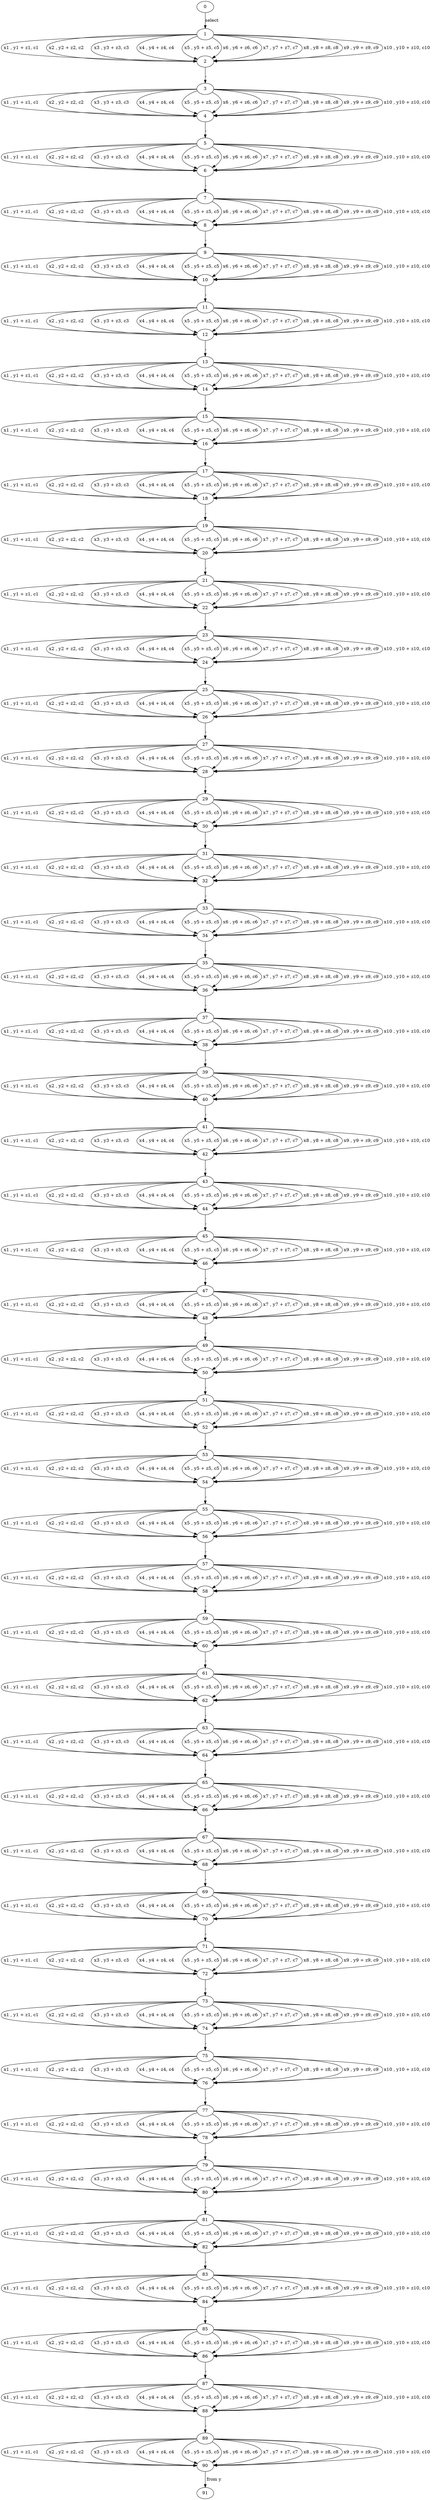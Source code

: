 digraph G {
0 ;
1 ;
2 ;
3 ;
4 ;
5 ;
6 ;
7 ;
8 ;
9 ;
10 ;
11 ;
12 ;
13 ;
14 ;
15 ;
16 ;
17 ;
18 ;
19 ;
20 ;
21 ;
22 ;
23 ;
24 ;
25 ;
26 ;
27 ;
28 ;
29 ;
30 ;
31 ;
32 ;
33 ;
34 ;
35 ;
36 ;
37 ;
38 ;
39 ;
40 ;
41 ;
42 ;
43 ;
44 ;
45 ;
46 ;
47 ;
48 ;
49 ;
50 ;
51 ;
52 ;
53 ;
54 ;
55 ;
56 ;
57 ;
58 ;
59 ;
60 ;
61 ;
62 ;
63 ;
64 ;
65 ;
66 ;
67 ;
68 ;
69 ;
70 ;
71 ;
72 ;
73 ;
74 ;
75 ;
76 ;
77 ;
78 ;
79 ;
80 ;
81 ;
82 ;
83 ;
84 ;
85 ;
86 ;
87 ;
88 ;
89 ;
90 ;
91 ;
0 -> 1 [ label="select "];
1 -> 2 [ label=" x1 , y1 + z1, c1 "];
1 -> 2 [ label=" x2 , y2 + z2, c2 "];
1 -> 2 [ label=" x3 , y3 + z3, c3 "];
1 -> 2 [ label=" x4 , y4 + z4, c4 "];
1 -> 2 [ label=" x5 , y5 + z5, c5 "];
1 -> 2 [ label=" x6 , y6 + z6, c6 "];
1 -> 2 [ label=" x7 , y7 + z7, c7 "];
1 -> 2 [ label=" x8 , y8 + z8, c8 "];
1 -> 2 [ label=" x9 , y9 + z9, c9 "];
1 -> 2 [ label=" x10 , y10 + z10, c10 "];
2 -> 3 [ label=","];
3 -> 4 [ label=" x1 , y1 + z1, c1 "];
3 -> 4 [ label=" x2 , y2 + z2, c2 "];
3 -> 4 [ label=" x3 , y3 + z3, c3 "];
3 -> 4 [ label=" x4 , y4 + z4, c4 "];
3 -> 4 [ label=" x5 , y5 + z5, c5 "];
3 -> 4 [ label=" x6 , y6 + z6, c6 "];
3 -> 4 [ label=" x7 , y7 + z7, c7 "];
3 -> 4 [ label=" x8 , y8 + z8, c8 "];
3 -> 4 [ label=" x9 , y9 + z9, c9 "];
3 -> 4 [ label=" x10 , y10 + z10, c10 "];
4 -> 5 [ label=","];
5 -> 6 [ label=" x1 , y1 + z1, c1 "];
5 -> 6 [ label=" x2 , y2 + z2, c2 "];
5 -> 6 [ label=" x3 , y3 + z3, c3 "];
5 -> 6 [ label=" x4 , y4 + z4, c4 "];
5 -> 6 [ label=" x5 , y5 + z5, c5 "];
5 -> 6 [ label=" x6 , y6 + z6, c6 "];
5 -> 6 [ label=" x7 , y7 + z7, c7 "];
5 -> 6 [ label=" x8 , y8 + z8, c8 "];
5 -> 6 [ label=" x9 , y9 + z9, c9 "];
5 -> 6 [ label=" x10 , y10 + z10, c10 "];
6 -> 7 [ label=","];
7 -> 8 [ label=" x1 , y1 + z1, c1 "];
7 -> 8 [ label=" x2 , y2 + z2, c2 "];
7 -> 8 [ label=" x3 , y3 + z3, c3 "];
7 -> 8 [ label=" x4 , y4 + z4, c4 "];
7 -> 8 [ label=" x5 , y5 + z5, c5 "];
7 -> 8 [ label=" x6 , y6 + z6, c6 "];
7 -> 8 [ label=" x7 , y7 + z7, c7 "];
7 -> 8 [ label=" x8 , y8 + z8, c8 "];
7 -> 8 [ label=" x9 , y9 + z9, c9 "];
7 -> 8 [ label=" x10 , y10 + z10, c10 "];
8 -> 9 [ label=","];
9 -> 10 [ label=" x1 , y1 + z1, c1 "];
9 -> 10 [ label=" x2 , y2 + z2, c2 "];
9 -> 10 [ label=" x3 , y3 + z3, c3 "];
9 -> 10 [ label=" x4 , y4 + z4, c4 "];
9 -> 10 [ label=" x5 , y5 + z5, c5 "];
9 -> 10 [ label=" x6 , y6 + z6, c6 "];
9 -> 10 [ label=" x7 , y7 + z7, c7 "];
9 -> 10 [ label=" x8 , y8 + z8, c8 "];
9 -> 10 [ label=" x9 , y9 + z9, c9 "];
9 -> 10 [ label=" x10 , y10 + z10, c10 "];
10 -> 11 [ label=","];
11 -> 12 [ label=" x1 , y1 + z1, c1 "];
11 -> 12 [ label=" x2 , y2 + z2, c2 "];
11 -> 12 [ label=" x3 , y3 + z3, c3 "];
11 -> 12 [ label=" x4 , y4 + z4, c4 "];
11 -> 12 [ label=" x5 , y5 + z5, c5 "];
11 -> 12 [ label=" x6 , y6 + z6, c6 "];
11 -> 12 [ label=" x7 , y7 + z7, c7 "];
11 -> 12 [ label=" x8 , y8 + z8, c8 "];
11 -> 12 [ label=" x9 , y9 + z9, c9 "];
11 -> 12 [ label=" x10 , y10 + z10, c10 "];
12 -> 13 [ label=","];
13 -> 14 [ label=" x1 , y1 + z1, c1 "];
13 -> 14 [ label=" x2 , y2 + z2, c2 "];
13 -> 14 [ label=" x3 , y3 + z3, c3 "];
13 -> 14 [ label=" x4 , y4 + z4, c4 "];
13 -> 14 [ label=" x5 , y5 + z5, c5 "];
13 -> 14 [ label=" x6 , y6 + z6, c6 "];
13 -> 14 [ label=" x7 , y7 + z7, c7 "];
13 -> 14 [ label=" x8 , y8 + z8, c8 "];
13 -> 14 [ label=" x9 , y9 + z9, c9 "];
13 -> 14 [ label=" x10 , y10 + z10, c10 "];
14 -> 15 [ label=","];
15 -> 16 [ label=" x1 , y1 + z1, c1 "];
15 -> 16 [ label=" x2 , y2 + z2, c2 "];
15 -> 16 [ label=" x3 , y3 + z3, c3 "];
15 -> 16 [ label=" x4 , y4 + z4, c4 "];
15 -> 16 [ label=" x5 , y5 + z5, c5 "];
15 -> 16 [ label=" x6 , y6 + z6, c6 "];
15 -> 16 [ label=" x7 , y7 + z7, c7 "];
15 -> 16 [ label=" x8 , y8 + z8, c8 "];
15 -> 16 [ label=" x9 , y9 + z9, c9 "];
15 -> 16 [ label=" x10 , y10 + z10, c10 "];
16 -> 17 [ label=","];
17 -> 18 [ label=" x1 , y1 + z1, c1 "];
17 -> 18 [ label=" x2 , y2 + z2, c2 "];
17 -> 18 [ label=" x3 , y3 + z3, c3 "];
17 -> 18 [ label=" x4 , y4 + z4, c4 "];
17 -> 18 [ label=" x5 , y5 + z5, c5 "];
17 -> 18 [ label=" x6 , y6 + z6, c6 "];
17 -> 18 [ label=" x7 , y7 + z7, c7 "];
17 -> 18 [ label=" x8 , y8 + z8, c8 "];
17 -> 18 [ label=" x9 , y9 + z9, c9 "];
17 -> 18 [ label=" x10 , y10 + z10, c10 "];
18 -> 19 [ label=","];
19 -> 20 [ label=" x1 , y1 + z1, c1 "];
19 -> 20 [ label=" x2 , y2 + z2, c2 "];
19 -> 20 [ label=" x3 , y3 + z3, c3 "];
19 -> 20 [ label=" x4 , y4 + z4, c4 "];
19 -> 20 [ label=" x5 , y5 + z5, c5 "];
19 -> 20 [ label=" x6 , y6 + z6, c6 "];
19 -> 20 [ label=" x7 , y7 + z7, c7 "];
19 -> 20 [ label=" x8 , y8 + z8, c8 "];
19 -> 20 [ label=" x9 , y9 + z9, c9 "];
19 -> 20 [ label=" x10 , y10 + z10, c10 "];
20 -> 21 [ label=","];
21 -> 22 [ label=" x1 , y1 + z1, c1 "];
21 -> 22 [ label=" x2 , y2 + z2, c2 "];
21 -> 22 [ label=" x3 , y3 + z3, c3 "];
21 -> 22 [ label=" x4 , y4 + z4, c4 "];
21 -> 22 [ label=" x5 , y5 + z5, c5 "];
21 -> 22 [ label=" x6 , y6 + z6, c6 "];
21 -> 22 [ label=" x7 , y7 + z7, c7 "];
21 -> 22 [ label=" x8 , y8 + z8, c8 "];
21 -> 22 [ label=" x9 , y9 + z9, c9 "];
21 -> 22 [ label=" x10 , y10 + z10, c10 "];
22 -> 23 [ label=","];
23 -> 24 [ label=" x1 , y1 + z1, c1 "];
23 -> 24 [ label=" x2 , y2 + z2, c2 "];
23 -> 24 [ label=" x3 , y3 + z3, c3 "];
23 -> 24 [ label=" x4 , y4 + z4, c4 "];
23 -> 24 [ label=" x5 , y5 + z5, c5 "];
23 -> 24 [ label=" x6 , y6 + z6, c6 "];
23 -> 24 [ label=" x7 , y7 + z7, c7 "];
23 -> 24 [ label=" x8 , y8 + z8, c8 "];
23 -> 24 [ label=" x9 , y9 + z9, c9 "];
23 -> 24 [ label=" x10 , y10 + z10, c10 "];
24 -> 25 [ label=","];
25 -> 26 [ label=" x1 , y1 + z1, c1 "];
25 -> 26 [ label=" x2 , y2 + z2, c2 "];
25 -> 26 [ label=" x3 , y3 + z3, c3 "];
25 -> 26 [ label=" x4 , y4 + z4, c4 "];
25 -> 26 [ label=" x5 , y5 + z5, c5 "];
25 -> 26 [ label=" x6 , y6 + z6, c6 "];
25 -> 26 [ label=" x7 , y7 + z7, c7 "];
25 -> 26 [ label=" x8 , y8 + z8, c8 "];
25 -> 26 [ label=" x9 , y9 + z9, c9 "];
25 -> 26 [ label=" x10 , y10 + z10, c10 "];
26 -> 27 [ label=","];
27 -> 28 [ label=" x1 , y1 + z1, c1 "];
27 -> 28 [ label=" x2 , y2 + z2, c2 "];
27 -> 28 [ label=" x3 , y3 + z3, c3 "];
27 -> 28 [ label=" x4 , y4 + z4, c4 "];
27 -> 28 [ label=" x5 , y5 + z5, c5 "];
27 -> 28 [ label=" x6 , y6 + z6, c6 "];
27 -> 28 [ label=" x7 , y7 + z7, c7 "];
27 -> 28 [ label=" x8 , y8 + z8, c8 "];
27 -> 28 [ label=" x9 , y9 + z9, c9 "];
27 -> 28 [ label=" x10 , y10 + z10, c10 "];
28 -> 29 [ label=","];
29 -> 30 [ label=" x1 , y1 + z1, c1 "];
29 -> 30 [ label=" x2 , y2 + z2, c2 "];
29 -> 30 [ label=" x3 , y3 + z3, c3 "];
29 -> 30 [ label=" x4 , y4 + z4, c4 "];
29 -> 30 [ label=" x5 , y5 + z5, c5 "];
29 -> 30 [ label=" x6 , y6 + z6, c6 "];
29 -> 30 [ label=" x7 , y7 + z7, c7 "];
29 -> 30 [ label=" x8 , y8 + z8, c8 "];
29 -> 30 [ label=" x9 , y9 + z9, c9 "];
29 -> 30 [ label=" x10 , y10 + z10, c10 "];
30 -> 31 [ label=","];
31 -> 32 [ label=" x1 , y1 + z1, c1 "];
31 -> 32 [ label=" x2 , y2 + z2, c2 "];
31 -> 32 [ label=" x3 , y3 + z3, c3 "];
31 -> 32 [ label=" x4 , y4 + z4, c4 "];
31 -> 32 [ label=" x5 , y5 + z5, c5 "];
31 -> 32 [ label=" x6 , y6 + z6, c6 "];
31 -> 32 [ label=" x7 , y7 + z7, c7 "];
31 -> 32 [ label=" x8 , y8 + z8, c8 "];
31 -> 32 [ label=" x9 , y9 + z9, c9 "];
31 -> 32 [ label=" x10 , y10 + z10, c10 "];
32 -> 33 [ label=","];
33 -> 34 [ label=" x1 , y1 + z1, c1 "];
33 -> 34 [ label=" x2 , y2 + z2, c2 "];
33 -> 34 [ label=" x3 , y3 + z3, c3 "];
33 -> 34 [ label=" x4 , y4 + z4, c4 "];
33 -> 34 [ label=" x5 , y5 + z5, c5 "];
33 -> 34 [ label=" x6 , y6 + z6, c6 "];
33 -> 34 [ label=" x7 , y7 + z7, c7 "];
33 -> 34 [ label=" x8 , y8 + z8, c8 "];
33 -> 34 [ label=" x9 , y9 + z9, c9 "];
33 -> 34 [ label=" x10 , y10 + z10, c10 "];
34 -> 35 [ label=","];
35 -> 36 [ label=" x1 , y1 + z1, c1 "];
35 -> 36 [ label=" x2 , y2 + z2, c2 "];
35 -> 36 [ label=" x3 , y3 + z3, c3 "];
35 -> 36 [ label=" x4 , y4 + z4, c4 "];
35 -> 36 [ label=" x5 , y5 + z5, c5 "];
35 -> 36 [ label=" x6 , y6 + z6, c6 "];
35 -> 36 [ label=" x7 , y7 + z7, c7 "];
35 -> 36 [ label=" x8 , y8 + z8, c8 "];
35 -> 36 [ label=" x9 , y9 + z9, c9 "];
35 -> 36 [ label=" x10 , y10 + z10, c10 "];
36 -> 37 [ label=","];
37 -> 38 [ label=" x1 , y1 + z1, c1 "];
37 -> 38 [ label=" x2 , y2 + z2, c2 "];
37 -> 38 [ label=" x3 , y3 + z3, c3 "];
37 -> 38 [ label=" x4 , y4 + z4, c4 "];
37 -> 38 [ label=" x5 , y5 + z5, c5 "];
37 -> 38 [ label=" x6 , y6 + z6, c6 "];
37 -> 38 [ label=" x7 , y7 + z7, c7 "];
37 -> 38 [ label=" x8 , y8 + z8, c8 "];
37 -> 38 [ label=" x9 , y9 + z9, c9 "];
37 -> 38 [ label=" x10 , y10 + z10, c10 "];
38 -> 39 [ label=","];
39 -> 40 [ label=" x1 , y1 + z1, c1 "];
39 -> 40 [ label=" x2 , y2 + z2, c2 "];
39 -> 40 [ label=" x3 , y3 + z3, c3 "];
39 -> 40 [ label=" x4 , y4 + z4, c4 "];
39 -> 40 [ label=" x5 , y5 + z5, c5 "];
39 -> 40 [ label=" x6 , y6 + z6, c6 "];
39 -> 40 [ label=" x7 , y7 + z7, c7 "];
39 -> 40 [ label=" x8 , y8 + z8, c8 "];
39 -> 40 [ label=" x9 , y9 + z9, c9 "];
39 -> 40 [ label=" x10 , y10 + z10, c10 "];
40 -> 41 [ label=","];
41 -> 42 [ label=" x1 , y1 + z1, c1 "];
41 -> 42 [ label=" x2 , y2 + z2, c2 "];
41 -> 42 [ label=" x3 , y3 + z3, c3 "];
41 -> 42 [ label=" x4 , y4 + z4, c4 "];
41 -> 42 [ label=" x5 , y5 + z5, c5 "];
41 -> 42 [ label=" x6 , y6 + z6, c6 "];
41 -> 42 [ label=" x7 , y7 + z7, c7 "];
41 -> 42 [ label=" x8 , y8 + z8, c8 "];
41 -> 42 [ label=" x9 , y9 + z9, c9 "];
41 -> 42 [ label=" x10 , y10 + z10, c10 "];
42 -> 43 [ label=","];
43 -> 44 [ label=" x1 , y1 + z1, c1 "];
43 -> 44 [ label=" x2 , y2 + z2, c2 "];
43 -> 44 [ label=" x3 , y3 + z3, c3 "];
43 -> 44 [ label=" x4 , y4 + z4, c4 "];
43 -> 44 [ label=" x5 , y5 + z5, c5 "];
43 -> 44 [ label=" x6 , y6 + z6, c6 "];
43 -> 44 [ label=" x7 , y7 + z7, c7 "];
43 -> 44 [ label=" x8 , y8 + z8, c8 "];
43 -> 44 [ label=" x9 , y9 + z9, c9 "];
43 -> 44 [ label=" x10 , y10 + z10, c10 "];
44 -> 45 [ label=","];
45 -> 46 [ label=" x1 , y1 + z1, c1 "];
45 -> 46 [ label=" x2 , y2 + z2, c2 "];
45 -> 46 [ label=" x3 , y3 + z3, c3 "];
45 -> 46 [ label=" x4 , y4 + z4, c4 "];
45 -> 46 [ label=" x5 , y5 + z5, c5 "];
45 -> 46 [ label=" x6 , y6 + z6, c6 "];
45 -> 46 [ label=" x7 , y7 + z7, c7 "];
45 -> 46 [ label=" x8 , y8 + z8, c8 "];
45 -> 46 [ label=" x9 , y9 + z9, c9 "];
45 -> 46 [ label=" x10 , y10 + z10, c10 "];
46 -> 47 [ label=","];
47 -> 48 [ label=" x1 , y1 + z1, c1 "];
47 -> 48 [ label=" x2 , y2 + z2, c2 "];
47 -> 48 [ label=" x3 , y3 + z3, c3 "];
47 -> 48 [ label=" x4 , y4 + z4, c4 "];
47 -> 48 [ label=" x5 , y5 + z5, c5 "];
47 -> 48 [ label=" x6 , y6 + z6, c6 "];
47 -> 48 [ label=" x7 , y7 + z7, c7 "];
47 -> 48 [ label=" x8 , y8 + z8, c8 "];
47 -> 48 [ label=" x9 , y9 + z9, c9 "];
47 -> 48 [ label=" x10 , y10 + z10, c10 "];
48 -> 49 [ label=","];
49 -> 50 [ label=" x1 , y1 + z1, c1 "];
49 -> 50 [ label=" x2 , y2 + z2, c2 "];
49 -> 50 [ label=" x3 , y3 + z3, c3 "];
49 -> 50 [ label=" x4 , y4 + z4, c4 "];
49 -> 50 [ label=" x5 , y5 + z5, c5 "];
49 -> 50 [ label=" x6 , y6 + z6, c6 "];
49 -> 50 [ label=" x7 , y7 + z7, c7 "];
49 -> 50 [ label=" x8 , y8 + z8, c8 "];
49 -> 50 [ label=" x9 , y9 + z9, c9 "];
49 -> 50 [ label=" x10 , y10 + z10, c10 "];
50 -> 51 [ label=","];
51 -> 52 [ label=" x1 , y1 + z1, c1 "];
51 -> 52 [ label=" x2 , y2 + z2, c2 "];
51 -> 52 [ label=" x3 , y3 + z3, c3 "];
51 -> 52 [ label=" x4 , y4 + z4, c4 "];
51 -> 52 [ label=" x5 , y5 + z5, c5 "];
51 -> 52 [ label=" x6 , y6 + z6, c6 "];
51 -> 52 [ label=" x7 , y7 + z7, c7 "];
51 -> 52 [ label=" x8 , y8 + z8, c8 "];
51 -> 52 [ label=" x9 , y9 + z9, c9 "];
51 -> 52 [ label=" x10 , y10 + z10, c10 "];
52 -> 53 [ label=","];
53 -> 54 [ label=" x1 , y1 + z1, c1 "];
53 -> 54 [ label=" x2 , y2 + z2, c2 "];
53 -> 54 [ label=" x3 , y3 + z3, c3 "];
53 -> 54 [ label=" x4 , y4 + z4, c4 "];
53 -> 54 [ label=" x5 , y5 + z5, c5 "];
53 -> 54 [ label=" x6 , y6 + z6, c6 "];
53 -> 54 [ label=" x7 , y7 + z7, c7 "];
53 -> 54 [ label=" x8 , y8 + z8, c8 "];
53 -> 54 [ label=" x9 , y9 + z9, c9 "];
53 -> 54 [ label=" x10 , y10 + z10, c10 "];
54 -> 55 [ label=","];
55 -> 56 [ label=" x1 , y1 + z1, c1 "];
55 -> 56 [ label=" x2 , y2 + z2, c2 "];
55 -> 56 [ label=" x3 , y3 + z3, c3 "];
55 -> 56 [ label=" x4 , y4 + z4, c4 "];
55 -> 56 [ label=" x5 , y5 + z5, c5 "];
55 -> 56 [ label=" x6 , y6 + z6, c6 "];
55 -> 56 [ label=" x7 , y7 + z7, c7 "];
55 -> 56 [ label=" x8 , y8 + z8, c8 "];
55 -> 56 [ label=" x9 , y9 + z9, c9 "];
55 -> 56 [ label=" x10 , y10 + z10, c10 "];
56 -> 57 [ label=","];
57 -> 58 [ label=" x1 , y1 + z1, c1 "];
57 -> 58 [ label=" x2 , y2 + z2, c2 "];
57 -> 58 [ label=" x3 , y3 + z3, c3 "];
57 -> 58 [ label=" x4 , y4 + z4, c4 "];
57 -> 58 [ label=" x5 , y5 + z5, c5 "];
57 -> 58 [ label=" x6 , y6 + z6, c6 "];
57 -> 58 [ label=" x7 , y7 + z7, c7 "];
57 -> 58 [ label=" x8 , y8 + z8, c8 "];
57 -> 58 [ label=" x9 , y9 + z9, c9 "];
57 -> 58 [ label=" x10 , y10 + z10, c10 "];
58 -> 59 [ label=","];
59 -> 60 [ label=" x1 , y1 + z1, c1 "];
59 -> 60 [ label=" x2 , y2 + z2, c2 "];
59 -> 60 [ label=" x3 , y3 + z3, c3 "];
59 -> 60 [ label=" x4 , y4 + z4, c4 "];
59 -> 60 [ label=" x5 , y5 + z5, c5 "];
59 -> 60 [ label=" x6 , y6 + z6, c6 "];
59 -> 60 [ label=" x7 , y7 + z7, c7 "];
59 -> 60 [ label=" x8 , y8 + z8, c8 "];
59 -> 60 [ label=" x9 , y9 + z9, c9 "];
59 -> 60 [ label=" x10 , y10 + z10, c10 "];
60 -> 61 [ label=","];
61 -> 62 [ label=" x1 , y1 + z1, c1 "];
61 -> 62 [ label=" x2 , y2 + z2, c2 "];
61 -> 62 [ label=" x3 , y3 + z3, c3 "];
61 -> 62 [ label=" x4 , y4 + z4, c4 "];
61 -> 62 [ label=" x5 , y5 + z5, c5 "];
61 -> 62 [ label=" x6 , y6 + z6, c6 "];
61 -> 62 [ label=" x7 , y7 + z7, c7 "];
61 -> 62 [ label=" x8 , y8 + z8, c8 "];
61 -> 62 [ label=" x9 , y9 + z9, c9 "];
61 -> 62 [ label=" x10 , y10 + z10, c10 "];
62 -> 63 [ label=","];
63 -> 64 [ label=" x1 , y1 + z1, c1 "];
63 -> 64 [ label=" x2 , y2 + z2, c2 "];
63 -> 64 [ label=" x3 , y3 + z3, c3 "];
63 -> 64 [ label=" x4 , y4 + z4, c4 "];
63 -> 64 [ label=" x5 , y5 + z5, c5 "];
63 -> 64 [ label=" x6 , y6 + z6, c6 "];
63 -> 64 [ label=" x7 , y7 + z7, c7 "];
63 -> 64 [ label=" x8 , y8 + z8, c8 "];
63 -> 64 [ label=" x9 , y9 + z9, c9 "];
63 -> 64 [ label=" x10 , y10 + z10, c10 "];
64 -> 65 [ label=","];
65 -> 66 [ label=" x1 , y1 + z1, c1 "];
65 -> 66 [ label=" x2 , y2 + z2, c2 "];
65 -> 66 [ label=" x3 , y3 + z3, c3 "];
65 -> 66 [ label=" x4 , y4 + z4, c4 "];
65 -> 66 [ label=" x5 , y5 + z5, c5 "];
65 -> 66 [ label=" x6 , y6 + z6, c6 "];
65 -> 66 [ label=" x7 , y7 + z7, c7 "];
65 -> 66 [ label=" x8 , y8 + z8, c8 "];
65 -> 66 [ label=" x9 , y9 + z9, c9 "];
65 -> 66 [ label=" x10 , y10 + z10, c10 "];
66 -> 67 [ label=","];
67 -> 68 [ label=" x1 , y1 + z1, c1 "];
67 -> 68 [ label=" x2 , y2 + z2, c2 "];
67 -> 68 [ label=" x3 , y3 + z3, c3 "];
67 -> 68 [ label=" x4 , y4 + z4, c4 "];
67 -> 68 [ label=" x5 , y5 + z5, c5 "];
67 -> 68 [ label=" x6 , y6 + z6, c6 "];
67 -> 68 [ label=" x7 , y7 + z7, c7 "];
67 -> 68 [ label=" x8 , y8 + z8, c8 "];
67 -> 68 [ label=" x9 , y9 + z9, c9 "];
67 -> 68 [ label=" x10 , y10 + z10, c10 "];
68 -> 69 [ label=","];
69 -> 70 [ label=" x1 , y1 + z1, c1 "];
69 -> 70 [ label=" x2 , y2 + z2, c2 "];
69 -> 70 [ label=" x3 , y3 + z3, c3 "];
69 -> 70 [ label=" x4 , y4 + z4, c4 "];
69 -> 70 [ label=" x5 , y5 + z5, c5 "];
69 -> 70 [ label=" x6 , y6 + z6, c6 "];
69 -> 70 [ label=" x7 , y7 + z7, c7 "];
69 -> 70 [ label=" x8 , y8 + z8, c8 "];
69 -> 70 [ label=" x9 , y9 + z9, c9 "];
69 -> 70 [ label=" x10 , y10 + z10, c10 "];
70 -> 71 [ label=","];
71 -> 72 [ label=" x1 , y1 + z1, c1 "];
71 -> 72 [ label=" x2 , y2 + z2, c2 "];
71 -> 72 [ label=" x3 , y3 + z3, c3 "];
71 -> 72 [ label=" x4 , y4 + z4, c4 "];
71 -> 72 [ label=" x5 , y5 + z5, c5 "];
71 -> 72 [ label=" x6 , y6 + z6, c6 "];
71 -> 72 [ label=" x7 , y7 + z7, c7 "];
71 -> 72 [ label=" x8 , y8 + z8, c8 "];
71 -> 72 [ label=" x9 , y9 + z9, c9 "];
71 -> 72 [ label=" x10 , y10 + z10, c10 "];
72 -> 73 [ label=","];
73 -> 74 [ label=" x1 , y1 + z1, c1 "];
73 -> 74 [ label=" x2 , y2 + z2, c2 "];
73 -> 74 [ label=" x3 , y3 + z3, c3 "];
73 -> 74 [ label=" x4 , y4 + z4, c4 "];
73 -> 74 [ label=" x5 , y5 + z5, c5 "];
73 -> 74 [ label=" x6 , y6 + z6, c6 "];
73 -> 74 [ label=" x7 , y7 + z7, c7 "];
73 -> 74 [ label=" x8 , y8 + z8, c8 "];
73 -> 74 [ label=" x9 , y9 + z9, c9 "];
73 -> 74 [ label=" x10 , y10 + z10, c10 "];
74 -> 75 [ label=","];
75 -> 76 [ label=" x1 , y1 + z1, c1 "];
75 -> 76 [ label=" x2 , y2 + z2, c2 "];
75 -> 76 [ label=" x3 , y3 + z3, c3 "];
75 -> 76 [ label=" x4 , y4 + z4, c4 "];
75 -> 76 [ label=" x5 , y5 + z5, c5 "];
75 -> 76 [ label=" x6 , y6 + z6, c6 "];
75 -> 76 [ label=" x7 , y7 + z7, c7 "];
75 -> 76 [ label=" x8 , y8 + z8, c8 "];
75 -> 76 [ label=" x9 , y9 + z9, c9 "];
75 -> 76 [ label=" x10 , y10 + z10, c10 "];
76 -> 77 [ label=","];
77 -> 78 [ label=" x1 , y1 + z1, c1 "];
77 -> 78 [ label=" x2 , y2 + z2, c2 "];
77 -> 78 [ label=" x3 , y3 + z3, c3 "];
77 -> 78 [ label=" x4 , y4 + z4, c4 "];
77 -> 78 [ label=" x5 , y5 + z5, c5 "];
77 -> 78 [ label=" x6 , y6 + z6, c6 "];
77 -> 78 [ label=" x7 , y7 + z7, c7 "];
77 -> 78 [ label=" x8 , y8 + z8, c8 "];
77 -> 78 [ label=" x9 , y9 + z9, c9 "];
77 -> 78 [ label=" x10 , y10 + z10, c10 "];
78 -> 79 [ label=","];
79 -> 80 [ label=" x1 , y1 + z1, c1 "];
79 -> 80 [ label=" x2 , y2 + z2, c2 "];
79 -> 80 [ label=" x3 , y3 + z3, c3 "];
79 -> 80 [ label=" x4 , y4 + z4, c4 "];
79 -> 80 [ label=" x5 , y5 + z5, c5 "];
79 -> 80 [ label=" x6 , y6 + z6, c6 "];
79 -> 80 [ label=" x7 , y7 + z7, c7 "];
79 -> 80 [ label=" x8 , y8 + z8, c8 "];
79 -> 80 [ label=" x9 , y9 + z9, c9 "];
79 -> 80 [ label=" x10 , y10 + z10, c10 "];
80 -> 81 [ label=","];
81 -> 82 [ label=" x1 , y1 + z1, c1 "];
81 -> 82 [ label=" x2 , y2 + z2, c2 "];
81 -> 82 [ label=" x3 , y3 + z3, c3 "];
81 -> 82 [ label=" x4 , y4 + z4, c4 "];
81 -> 82 [ label=" x5 , y5 + z5, c5 "];
81 -> 82 [ label=" x6 , y6 + z6, c6 "];
81 -> 82 [ label=" x7 , y7 + z7, c7 "];
81 -> 82 [ label=" x8 , y8 + z8, c8 "];
81 -> 82 [ label=" x9 , y9 + z9, c9 "];
81 -> 82 [ label=" x10 , y10 + z10, c10 "];
82 -> 83 [ label=","];
83 -> 84 [ label=" x1 , y1 + z1, c1 "];
83 -> 84 [ label=" x2 , y2 + z2, c2 "];
83 -> 84 [ label=" x3 , y3 + z3, c3 "];
83 -> 84 [ label=" x4 , y4 + z4, c4 "];
83 -> 84 [ label=" x5 , y5 + z5, c5 "];
83 -> 84 [ label=" x6 , y6 + z6, c6 "];
83 -> 84 [ label=" x7 , y7 + z7, c7 "];
83 -> 84 [ label=" x8 , y8 + z8, c8 "];
83 -> 84 [ label=" x9 , y9 + z9, c9 "];
83 -> 84 [ label=" x10 , y10 + z10, c10 "];
84 -> 85 [ label=","];
85 -> 86 [ label=" x1 , y1 + z1, c1 "];
85 -> 86 [ label=" x2 , y2 + z2, c2 "];
85 -> 86 [ label=" x3 , y3 + z3, c3 "];
85 -> 86 [ label=" x4 , y4 + z4, c4 "];
85 -> 86 [ label=" x5 , y5 + z5, c5 "];
85 -> 86 [ label=" x6 , y6 + z6, c6 "];
85 -> 86 [ label=" x7 , y7 + z7, c7 "];
85 -> 86 [ label=" x8 , y8 + z8, c8 "];
85 -> 86 [ label=" x9 , y9 + z9, c9 "];
85 -> 86 [ label=" x10 , y10 + z10, c10 "];
86 -> 87 [ label=","];
87 -> 88 [ label=" x1 , y1 + z1, c1 "];
87 -> 88 [ label=" x2 , y2 + z2, c2 "];
87 -> 88 [ label=" x3 , y3 + z3, c3 "];
87 -> 88 [ label=" x4 , y4 + z4, c4 "];
87 -> 88 [ label=" x5 , y5 + z5, c5 "];
87 -> 88 [ label=" x6 , y6 + z6, c6 "];
87 -> 88 [ label=" x7 , y7 + z7, c7 "];
87 -> 88 [ label=" x8 , y8 + z8, c8 "];
87 -> 88 [ label=" x9 , y9 + z9, c9 "];
87 -> 88 [ label=" x10 , y10 + z10, c10 "];
88 -> 89 [ label=","];
89 -> 90 [ label=" x1 , y1 + z1, c1 "];
89 -> 90 [ label=" x2 , y2 + z2, c2 "];
89 -> 90 [ label=" x3 , y3 + z3, c3 "];
89 -> 90 [ label=" x4 , y4 + z4, c4 "];
89 -> 90 [ label=" x5 , y5 + z5, c5 "];
89 -> 90 [ label=" x6 , y6 + z6, c6 "];
89 -> 90 [ label=" x7 , y7 + z7, c7 "];
89 -> 90 [ label=" x8 , y8 + z8, c8 "];
89 -> 90 [ label=" x9 , y9 + z9, c9 "];
89 -> 90 [ label=" x10 , y10 + z10, c10 "];
90 -> 91 [ label=" from y "];
}
